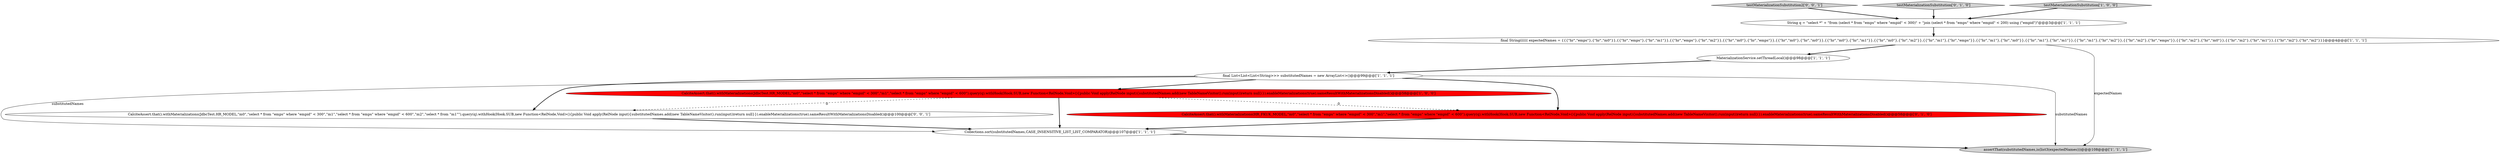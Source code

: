digraph {
10 [style = filled, label = "testMaterializationSubstitution2['0', '0', '1']", fillcolor = lightgray, shape = diamond image = "AAA0AAABBB3BBB"];
9 [style = filled, label = "CalciteAssert.that().withMaterializations(HR_FKUK_MODEL,\"m0\",\"select * from \"emps\" where \"empid\" < 300\",\"m1\",\"select * from \"emps\" where \"empid\" < 600\").query(q).withHook(Hook.SUB,new Function<RelNode,Void>(){public Void apply(RelNode input){substitutedNames.add(new TableNameVisitor().run(input))return null}}).enableMaterializations(true).sameResultWithMaterializationsDisabled()@@@58@@@['0', '1', '0']", fillcolor = red, shape = ellipse image = "AAA1AAABBB2BBB"];
4 [style = filled, label = "Collections.sort(substitutedNames,CASE_INSENSITIVE_LIST_LIST_COMPARATOR)@@@107@@@['1', '1', '1']", fillcolor = white, shape = ellipse image = "AAA0AAABBB1BBB"];
8 [style = filled, label = "testMaterializationSubstitution['0', '1', '0']", fillcolor = lightgray, shape = diamond image = "AAA0AAABBB2BBB"];
2 [style = filled, label = "CalciteAssert.that().withMaterializations(JdbcTest.HR_MODEL,\"m0\",\"select * from \"emps\" where \"empid\" < 300\",\"m1\",\"select * from \"emps\" where \"empid\" < 600\").query(q).withHook(Hook.SUB,new Function<RelNode,Void>(){public Void apply(RelNode input){substitutedNames.add(new TableNameVisitor().run(input))return null}}).enableMaterializations(true).sameResultWithMaterializationsDisabled()@@@58@@@['1', '0', '0']", fillcolor = red, shape = ellipse image = "AAA1AAABBB1BBB"];
7 [style = filled, label = "testMaterializationSubstitution['1', '0', '0']", fillcolor = lightgray, shape = diamond image = "AAA0AAABBB1BBB"];
11 [style = filled, label = "CalciteAssert.that().withMaterializations(JdbcTest.HR_MODEL,\"m0\",\"select * from \"emps\" where \"empid\" < 300\",\"m1\",\"select * from \"emps\" where \"empid\" < 600\",\"m2\",\"select * from \"m1\"\").query(q).withHook(Hook.SUB,new Function<RelNode,Void>(){public Void apply(RelNode input){substitutedNames.add(new TableNameVisitor().run(input))return null}}).enableMaterializations(true).sameResultWithMaterializationsDisabled()@@@100@@@['0', '0', '1']", fillcolor = white, shape = ellipse image = "AAA0AAABBB3BBB"];
1 [style = filled, label = "assertThat(substitutedNames,is(list3(expectedNames)))@@@108@@@['1', '1', '1']", fillcolor = lightgray, shape = ellipse image = "AAA0AAABBB1BBB"];
5 [style = filled, label = "MaterializationService.setThreadLocal()@@@98@@@['1', '1', '1']", fillcolor = white, shape = ellipse image = "AAA0AAABBB1BBB"];
0 [style = filled, label = "final String(((((( expectedNames = {{{\"hr\",\"emps\"},{\"hr\",\"m0\"}},{{\"hr\",\"emps\"},{\"hr\",\"m1\"}},{{\"hr\",\"emps\"},{\"hr\",\"m2\"}},{{\"hr\",\"m0\"},{\"hr\",\"emps\"}},{{\"hr\",\"m0\"},{\"hr\",\"m0\"}},{{\"hr\",\"m0\"},{\"hr\",\"m1\"}},{{\"hr\",\"m0\"},{\"hr\",\"m2\"}},{{\"hr\",\"m1\"},{\"hr\",\"emps\"}},{{\"hr\",\"m1\"},{\"hr\",\"m0\"}},{{\"hr\",\"m1\"},{\"hr\",\"m1\"}},{{\"hr\",\"m1\"},{\"hr\",\"m2\"}},{{\"hr\",\"m2\"},{\"hr\",\"emps\"}},{{\"hr\",\"m2\"},{\"hr\",\"m0\"}},{{\"hr\",\"m2\"},{\"hr\",\"m1\"}},{{\"hr\",\"m2\"},{\"hr\",\"m2\"}}}@@@4@@@['1', '1', '1']", fillcolor = white, shape = ellipse image = "AAA0AAABBB1BBB"];
6 [style = filled, label = "final List<List<List<String>>> substitutedNames = new ArrayList<>()@@@99@@@['1', '1', '1']", fillcolor = white, shape = ellipse image = "AAA0AAABBB1BBB"];
3 [style = filled, label = "String q = \"select *\" + \"from (select * from \"emps\" where \"empid\" < 300)\" + \"join (select * from \"emps\" where \"empid\" < 200) using (\"empid\")\"@@@3@@@['1', '1', '1']", fillcolor = white, shape = ellipse image = "AAA0AAABBB1BBB"];
0->1 [style = solid, label="expectedNames"];
2->11 [style = dashed, label="0"];
11->4 [style = bold, label=""];
10->3 [style = bold, label=""];
4->1 [style = bold, label=""];
5->6 [style = bold, label=""];
6->9 [style = bold, label=""];
6->1 [style = solid, label="substitutedNames"];
6->4 [style = solid, label="substitutedNames"];
2->4 [style = bold, label=""];
2->9 [style = dashed, label="0"];
6->11 [style = bold, label=""];
7->3 [style = bold, label=""];
3->0 [style = bold, label=""];
9->4 [style = bold, label=""];
0->5 [style = bold, label=""];
8->3 [style = bold, label=""];
6->2 [style = bold, label=""];
}
